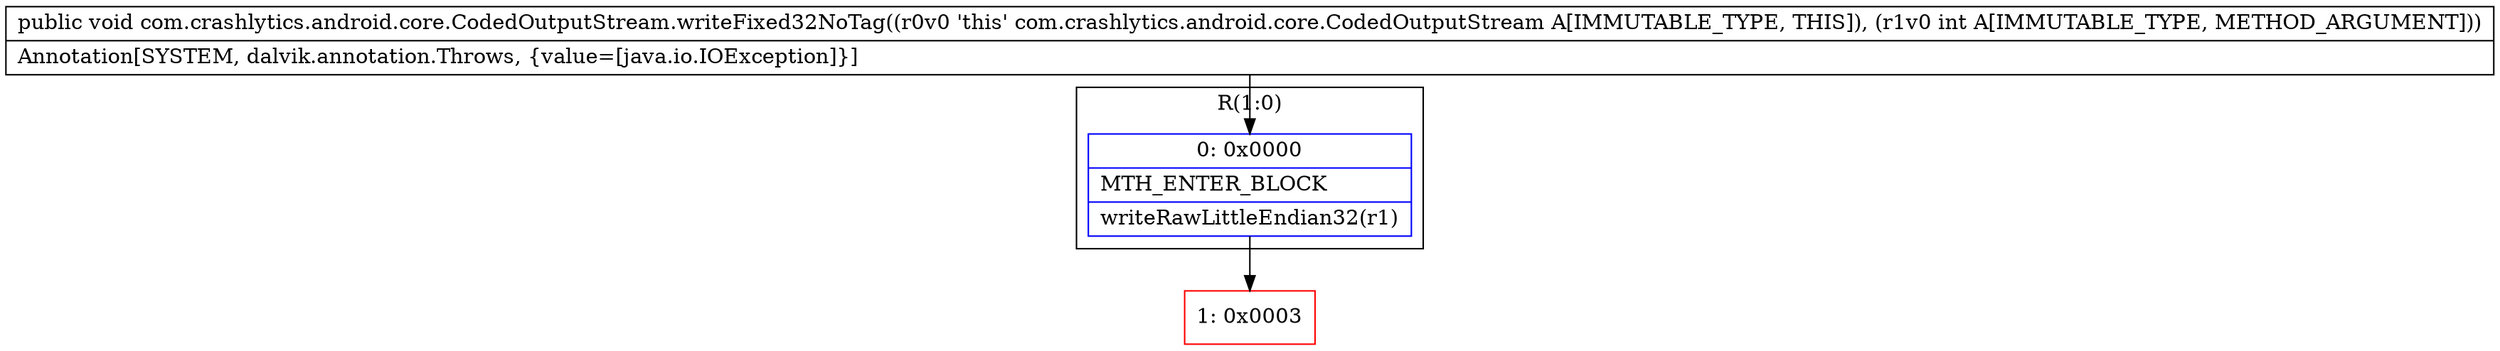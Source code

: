 digraph "CFG forcom.crashlytics.android.core.CodedOutputStream.writeFixed32NoTag(I)V" {
subgraph cluster_Region_1162734469 {
label = "R(1:0)";
node [shape=record,color=blue];
Node_0 [shape=record,label="{0\:\ 0x0000|MTH_ENTER_BLOCK\l|writeRawLittleEndian32(r1)\l}"];
}
Node_1 [shape=record,color=red,label="{1\:\ 0x0003}"];
MethodNode[shape=record,label="{public void com.crashlytics.android.core.CodedOutputStream.writeFixed32NoTag((r0v0 'this' com.crashlytics.android.core.CodedOutputStream A[IMMUTABLE_TYPE, THIS]), (r1v0 int A[IMMUTABLE_TYPE, METHOD_ARGUMENT]))  | Annotation[SYSTEM, dalvik.annotation.Throws, \{value=[java.io.IOException]\}]\l}"];
MethodNode -> Node_0;
Node_0 -> Node_1;
}

